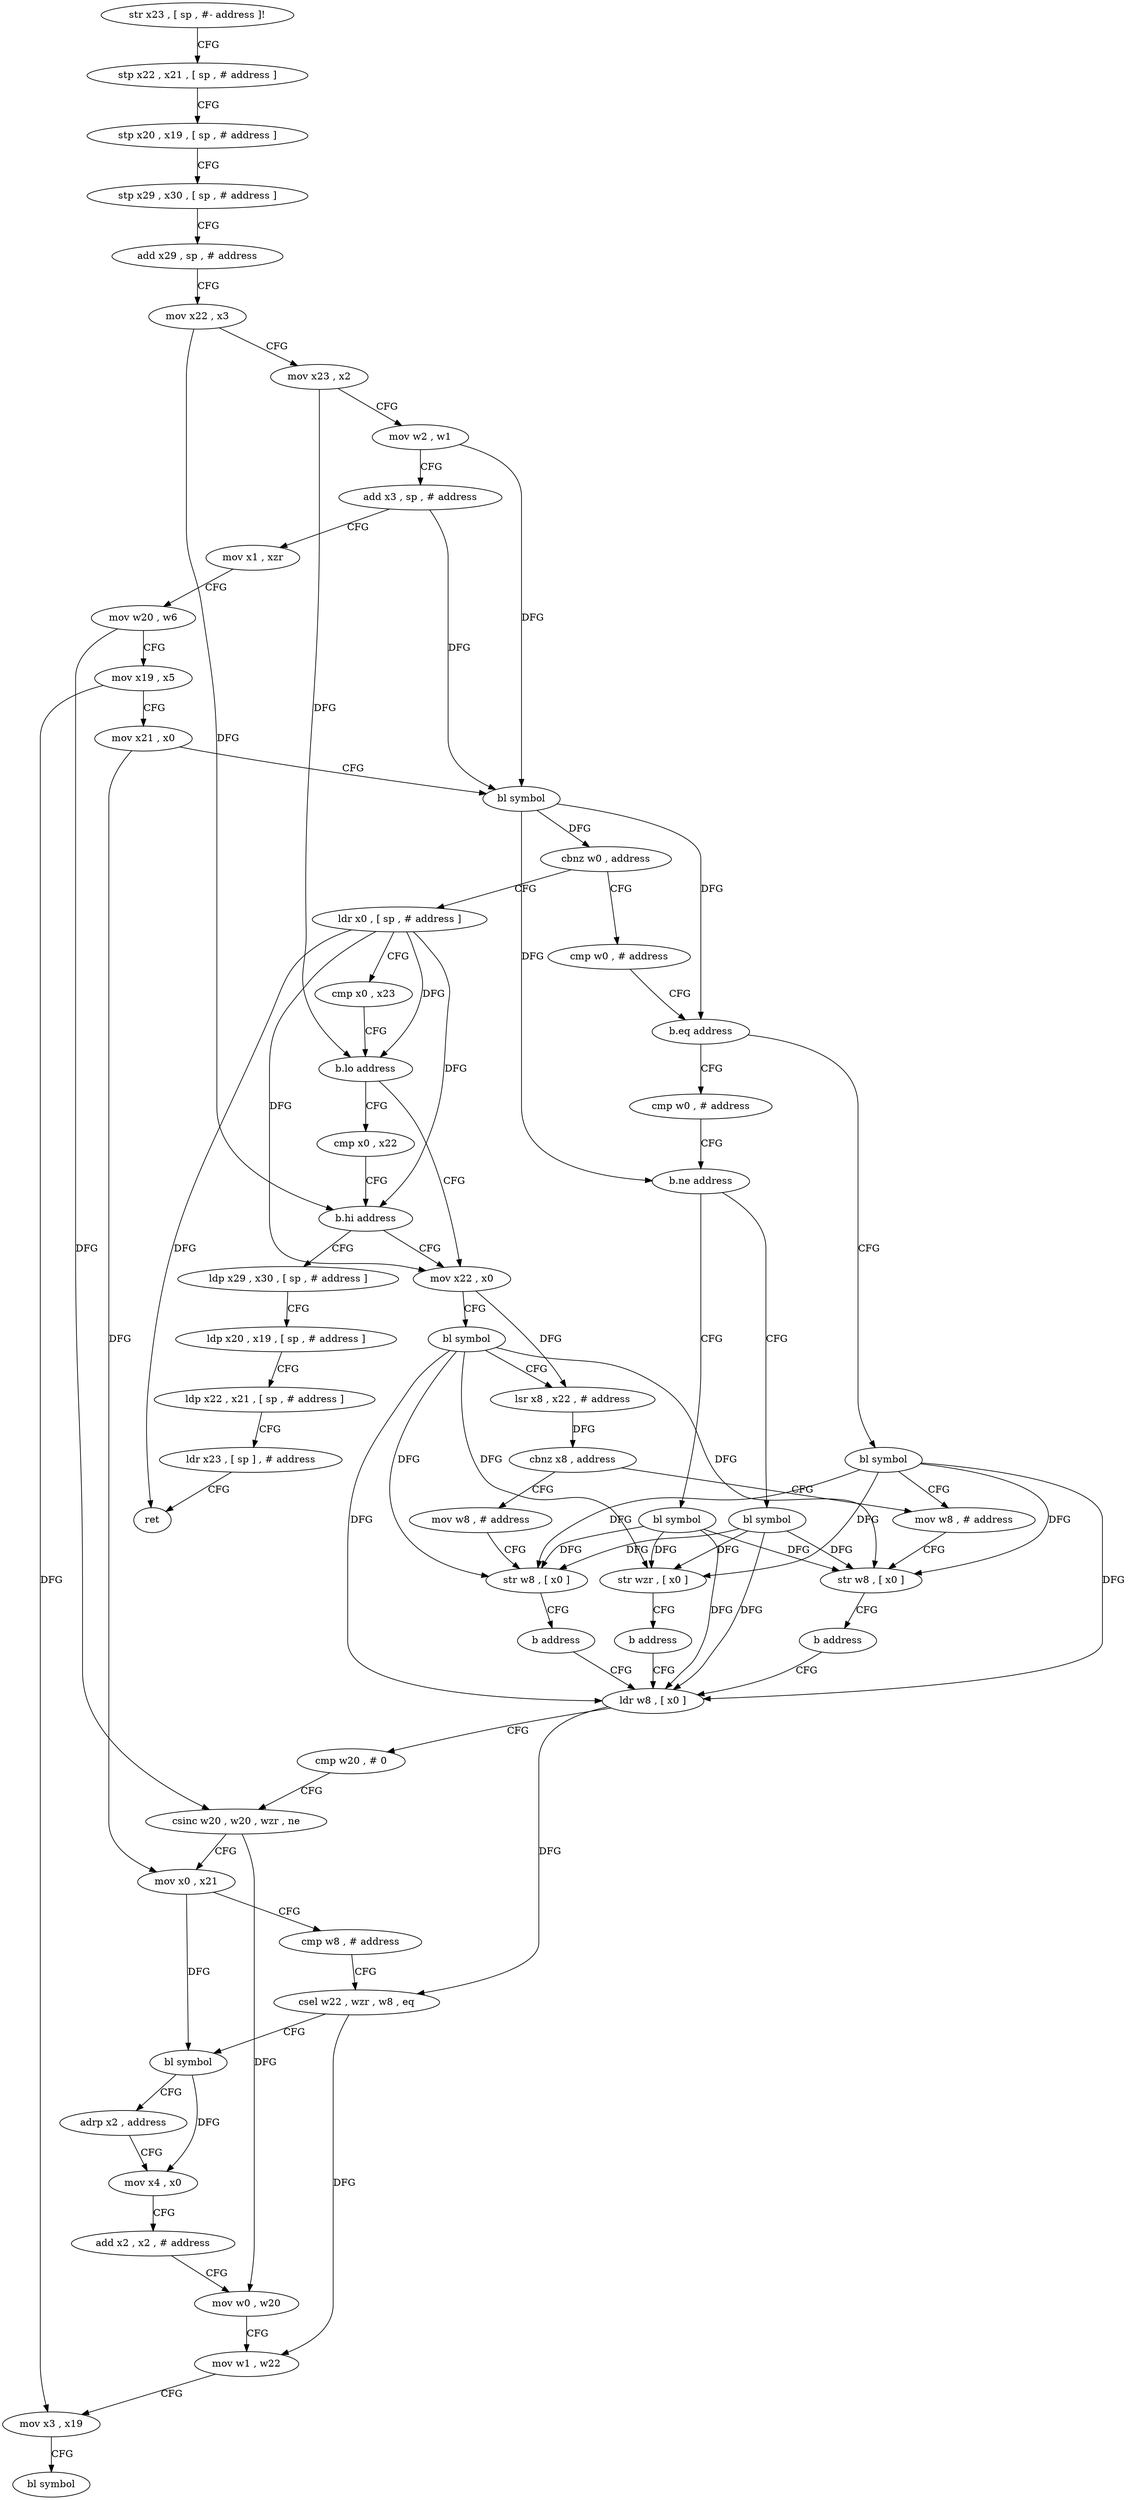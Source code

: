 digraph "func" {
"4279860" [label = "str x23 , [ sp , #- address ]!" ]
"4279864" [label = "stp x22 , x21 , [ sp , # address ]" ]
"4279868" [label = "stp x20 , x19 , [ sp , # address ]" ]
"4279872" [label = "stp x29 , x30 , [ sp , # address ]" ]
"4279876" [label = "add x29 , sp , # address" ]
"4279880" [label = "mov x22 , x3" ]
"4279884" [label = "mov x23 , x2" ]
"4279888" [label = "mov w2 , w1" ]
"4279892" [label = "add x3 , sp , # address" ]
"4279896" [label = "mov x1 , xzr" ]
"4279900" [label = "mov w20 , w6" ]
"4279904" [label = "mov x19 , x5" ]
"4279908" [label = "mov x21 , x0" ]
"4279912" [label = "bl symbol" ]
"4279916" [label = "cbnz w0 , address" ]
"4279960" [label = "cmp w0 , # address" ]
"4279920" [label = "ldr x0 , [ sp , # address ]" ]
"4279964" [label = "b.eq address" ]
"4280016" [label = "bl symbol" ]
"4279968" [label = "cmp w0 , # address" ]
"4279924" [label = "cmp x0 , x23" ]
"4279928" [label = "b.lo address" ]
"4279988" [label = "mov x22 , x0" ]
"4279932" [label = "cmp x0 , x22" ]
"4280020" [label = "mov w8 , # address" ]
"4279972" [label = "b.ne address" ]
"4280032" [label = "bl symbol" ]
"4279976" [label = "bl symbol" ]
"4279992" [label = "bl symbol" ]
"4279996" [label = "lsr x8 , x22 , # address" ]
"4280000" [label = "cbnz x8 , address" ]
"4280004" [label = "mov w8 , # address" ]
"4279936" [label = "b.hi address" ]
"4279940" [label = "ldp x29 , x30 , [ sp , # address ]" ]
"4280036" [label = "ldr w8 , [ x0 ]" ]
"4280040" [label = "cmp w20 , # 0" ]
"4280044" [label = "csinc w20 , w20 , wzr , ne" ]
"4280048" [label = "mov x0 , x21" ]
"4280052" [label = "cmp w8 , # address" ]
"4280056" [label = "csel w22 , wzr , w8 , eq" ]
"4280060" [label = "bl symbol" ]
"4280064" [label = "adrp x2 , address" ]
"4280068" [label = "mov x4 , x0" ]
"4280072" [label = "add x2 , x2 , # address" ]
"4280076" [label = "mov w0 , w20" ]
"4280080" [label = "mov w1 , w22" ]
"4280084" [label = "mov x3 , x19" ]
"4280088" [label = "bl symbol" ]
"4279980" [label = "str wzr , [ x0 ]" ]
"4279984" [label = "b address" ]
"4280024" [label = "str w8 , [ x0 ]" ]
"4280028" [label = "b address" ]
"4280008" [label = "str w8 , [ x0 ]" ]
"4280012" [label = "b address" ]
"4279944" [label = "ldp x20 , x19 , [ sp , # address ]" ]
"4279948" [label = "ldp x22 , x21 , [ sp , # address ]" ]
"4279952" [label = "ldr x23 , [ sp ] , # address" ]
"4279956" [label = "ret" ]
"4279860" -> "4279864" [ label = "CFG" ]
"4279864" -> "4279868" [ label = "CFG" ]
"4279868" -> "4279872" [ label = "CFG" ]
"4279872" -> "4279876" [ label = "CFG" ]
"4279876" -> "4279880" [ label = "CFG" ]
"4279880" -> "4279884" [ label = "CFG" ]
"4279880" -> "4279936" [ label = "DFG" ]
"4279884" -> "4279888" [ label = "CFG" ]
"4279884" -> "4279928" [ label = "DFG" ]
"4279888" -> "4279892" [ label = "CFG" ]
"4279888" -> "4279912" [ label = "DFG" ]
"4279892" -> "4279896" [ label = "CFG" ]
"4279892" -> "4279912" [ label = "DFG" ]
"4279896" -> "4279900" [ label = "CFG" ]
"4279900" -> "4279904" [ label = "CFG" ]
"4279900" -> "4280044" [ label = "DFG" ]
"4279904" -> "4279908" [ label = "CFG" ]
"4279904" -> "4280084" [ label = "DFG" ]
"4279908" -> "4279912" [ label = "CFG" ]
"4279908" -> "4280048" [ label = "DFG" ]
"4279912" -> "4279916" [ label = "DFG" ]
"4279912" -> "4279964" [ label = "DFG" ]
"4279912" -> "4279972" [ label = "DFG" ]
"4279916" -> "4279960" [ label = "CFG" ]
"4279916" -> "4279920" [ label = "CFG" ]
"4279960" -> "4279964" [ label = "CFG" ]
"4279920" -> "4279924" [ label = "CFG" ]
"4279920" -> "4279928" [ label = "DFG" ]
"4279920" -> "4279988" [ label = "DFG" ]
"4279920" -> "4279936" [ label = "DFG" ]
"4279920" -> "4279956" [ label = "DFG" ]
"4279964" -> "4280016" [ label = "CFG" ]
"4279964" -> "4279968" [ label = "CFG" ]
"4280016" -> "4280020" [ label = "CFG" ]
"4280016" -> "4280024" [ label = "DFG" ]
"4280016" -> "4279980" [ label = "DFG" ]
"4280016" -> "4280008" [ label = "DFG" ]
"4280016" -> "4280036" [ label = "DFG" ]
"4279968" -> "4279972" [ label = "CFG" ]
"4279924" -> "4279928" [ label = "CFG" ]
"4279928" -> "4279988" [ label = "CFG" ]
"4279928" -> "4279932" [ label = "CFG" ]
"4279988" -> "4279992" [ label = "CFG" ]
"4279988" -> "4279996" [ label = "DFG" ]
"4279932" -> "4279936" [ label = "CFG" ]
"4280020" -> "4280024" [ label = "CFG" ]
"4279972" -> "4280032" [ label = "CFG" ]
"4279972" -> "4279976" [ label = "CFG" ]
"4280032" -> "4280036" [ label = "DFG" ]
"4280032" -> "4280024" [ label = "DFG" ]
"4280032" -> "4279980" [ label = "DFG" ]
"4280032" -> "4280008" [ label = "DFG" ]
"4279976" -> "4279980" [ label = "DFG" ]
"4279976" -> "4280024" [ label = "DFG" ]
"4279976" -> "4280008" [ label = "DFG" ]
"4279976" -> "4280036" [ label = "DFG" ]
"4279992" -> "4279996" [ label = "CFG" ]
"4279992" -> "4280024" [ label = "DFG" ]
"4279992" -> "4279980" [ label = "DFG" ]
"4279992" -> "4280008" [ label = "DFG" ]
"4279992" -> "4280036" [ label = "DFG" ]
"4279996" -> "4280000" [ label = "DFG" ]
"4280000" -> "4280020" [ label = "CFG" ]
"4280000" -> "4280004" [ label = "CFG" ]
"4280004" -> "4280008" [ label = "CFG" ]
"4279936" -> "4279988" [ label = "CFG" ]
"4279936" -> "4279940" [ label = "CFG" ]
"4279940" -> "4279944" [ label = "CFG" ]
"4280036" -> "4280040" [ label = "CFG" ]
"4280036" -> "4280056" [ label = "DFG" ]
"4280040" -> "4280044" [ label = "CFG" ]
"4280044" -> "4280048" [ label = "CFG" ]
"4280044" -> "4280076" [ label = "DFG" ]
"4280048" -> "4280052" [ label = "CFG" ]
"4280048" -> "4280060" [ label = "DFG" ]
"4280052" -> "4280056" [ label = "CFG" ]
"4280056" -> "4280060" [ label = "CFG" ]
"4280056" -> "4280080" [ label = "DFG" ]
"4280060" -> "4280064" [ label = "CFG" ]
"4280060" -> "4280068" [ label = "DFG" ]
"4280064" -> "4280068" [ label = "CFG" ]
"4280068" -> "4280072" [ label = "CFG" ]
"4280072" -> "4280076" [ label = "CFG" ]
"4280076" -> "4280080" [ label = "CFG" ]
"4280080" -> "4280084" [ label = "CFG" ]
"4280084" -> "4280088" [ label = "CFG" ]
"4279980" -> "4279984" [ label = "CFG" ]
"4279984" -> "4280036" [ label = "CFG" ]
"4280024" -> "4280028" [ label = "CFG" ]
"4280028" -> "4280036" [ label = "CFG" ]
"4280008" -> "4280012" [ label = "CFG" ]
"4280012" -> "4280036" [ label = "CFG" ]
"4279944" -> "4279948" [ label = "CFG" ]
"4279948" -> "4279952" [ label = "CFG" ]
"4279952" -> "4279956" [ label = "CFG" ]
}

